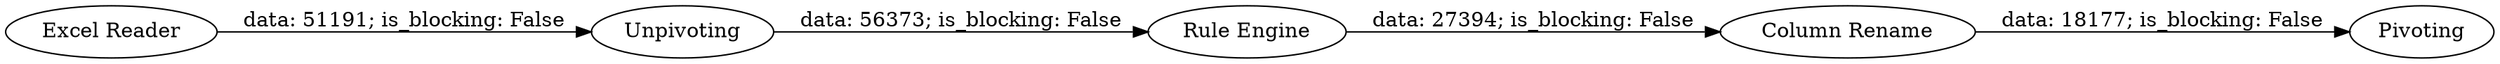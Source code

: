digraph {
	"-6145832608415679789_3" [label=Unpivoting]
	"-6145832608415679789_8" [label=Pivoting]
	"-6145832608415679789_6" [label="Column Rename"]
	"-6145832608415679789_4" [label="Rule Engine"]
	"-6145832608415679789_1" [label="Excel Reader"]
	"-6145832608415679789_1" -> "-6145832608415679789_3" [label="data: 51191; is_blocking: False"]
	"-6145832608415679789_6" -> "-6145832608415679789_8" [label="data: 18177; is_blocking: False"]
	"-6145832608415679789_4" -> "-6145832608415679789_6" [label="data: 27394; is_blocking: False"]
	"-6145832608415679789_3" -> "-6145832608415679789_4" [label="data: 56373; is_blocking: False"]
	rankdir=LR
}

